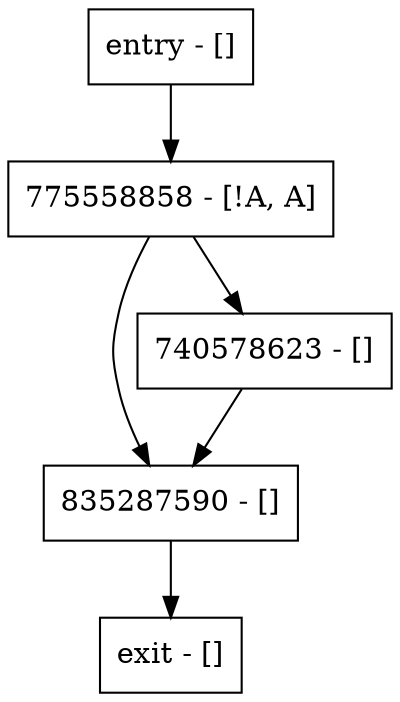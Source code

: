 digraph main {
node [shape=record];
entry [label="entry - []"];
exit [label="exit - []"];
835287590 [label="835287590 - []"];
740578623 [label="740578623 - []"];
775558858 [label="775558858 - [!A, A]"];
entry;
exit;
entry -> 775558858;
835287590 -> exit;
740578623 -> 835287590;
775558858 -> 835287590;
775558858 -> 740578623;
}
